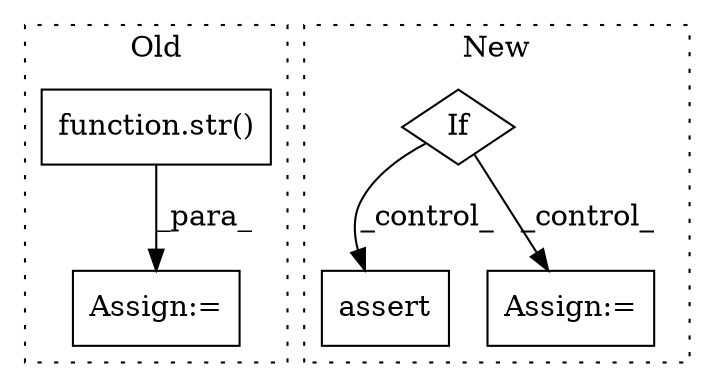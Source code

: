 digraph G {
subgraph cluster0 {
1 [label="function.str()" a="75" s="935,965" l="4,1" shape="box"];
3 [label="Assign:=" a="68" s="1125" l="3" shape="box"];
label = "Old";
style="dotted";
}
subgraph cluster1 {
2 [label="assert" a="65" s="2194" l="7" shape="box"];
4 [label="If" a="96" s="2083" l="3" shape="diamond"];
5 [label="Assign:=" a="68" s="2268" l="3" shape="box"];
label = "New";
style="dotted";
}
1 -> 3 [label="_para_"];
4 -> 5 [label="_control_"];
4 -> 2 [label="_control_"];
}